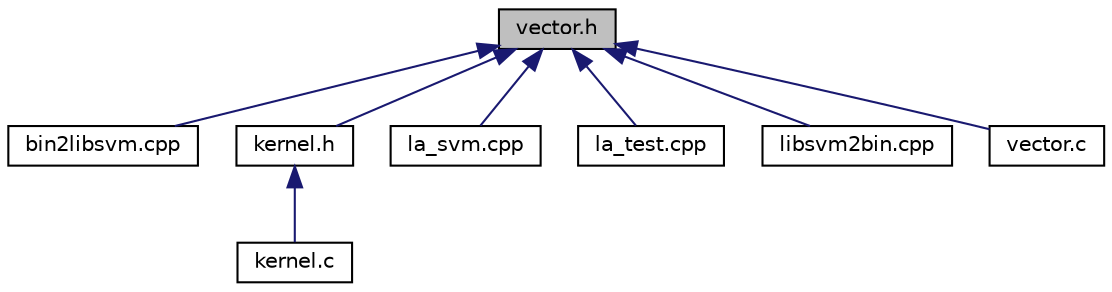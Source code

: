 digraph "vector.h"
{
  edge [fontname="Helvetica",fontsize="10",labelfontname="Helvetica",labelfontsize="10"];
  node [fontname="Helvetica",fontsize="10",shape=record];
  Node1 [label="vector.h",height=0.2,width=0.4,color="black", fillcolor="grey75", style="filled" fontcolor="black"];
  Node1 -> Node2 [dir="back",color="midnightblue",fontsize="10",style="solid",fontname="Helvetica"];
  Node2 [label="bin2libsvm.cpp",height=0.2,width=0.4,color="black", fillcolor="white", style="filled",URL="$bin2libsvm_8cpp.html"];
  Node1 -> Node3 [dir="back",color="midnightblue",fontsize="10",style="solid",fontname="Helvetica"];
  Node3 [label="kernel.h",height=0.2,width=0.4,color="black", fillcolor="white", style="filled",URL="$kernel_8h.html"];
  Node3 -> Node4 [dir="back",color="midnightblue",fontsize="10",style="solid",fontname="Helvetica"];
  Node4 [label="kernel.c",height=0.2,width=0.4,color="black", fillcolor="white", style="filled",URL="$kernel_8c.html"];
  Node1 -> Node5 [dir="back",color="midnightblue",fontsize="10",style="solid",fontname="Helvetica"];
  Node5 [label="la_svm.cpp",height=0.2,width=0.4,color="black", fillcolor="white", style="filled",URL="$la__svm_8cpp.html"];
  Node1 -> Node6 [dir="back",color="midnightblue",fontsize="10",style="solid",fontname="Helvetica"];
  Node6 [label="la_test.cpp",height=0.2,width=0.4,color="black", fillcolor="white", style="filled",URL="$la__test_8cpp.html"];
  Node1 -> Node7 [dir="back",color="midnightblue",fontsize="10",style="solid",fontname="Helvetica"];
  Node7 [label="libsvm2bin.cpp",height=0.2,width=0.4,color="black", fillcolor="white", style="filled",URL="$libsvm2bin_8cpp.html"];
  Node1 -> Node8 [dir="back",color="midnightblue",fontsize="10",style="solid",fontname="Helvetica"];
  Node8 [label="vector.c",height=0.2,width=0.4,color="black", fillcolor="white", style="filled",URL="$vector_8c.html"];
}
